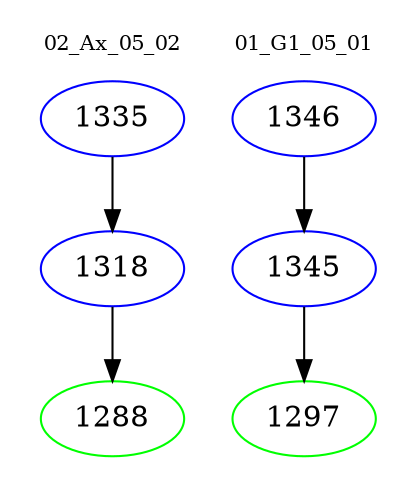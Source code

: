 digraph{
subgraph cluster_0 {
color = white
label = "02_Ax_05_02";
fontsize=10;
T0_1335 [label="1335", color="blue"]
T0_1335 -> T0_1318 [color="black"]
T0_1318 [label="1318", color="blue"]
T0_1318 -> T0_1288 [color="black"]
T0_1288 [label="1288", color="green"]
}
subgraph cluster_1 {
color = white
label = "01_G1_05_01";
fontsize=10;
T1_1346 [label="1346", color="blue"]
T1_1346 -> T1_1345 [color="black"]
T1_1345 [label="1345", color="blue"]
T1_1345 -> T1_1297 [color="black"]
T1_1297 [label="1297", color="green"]
}
}
